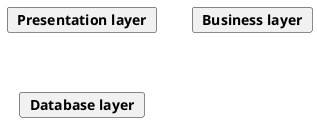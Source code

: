 @startuml
card view [
    <b>Presentation layer
]
card bus [
    <b>Business layer
]
card db [
    <b>Database layer
]
@enduml